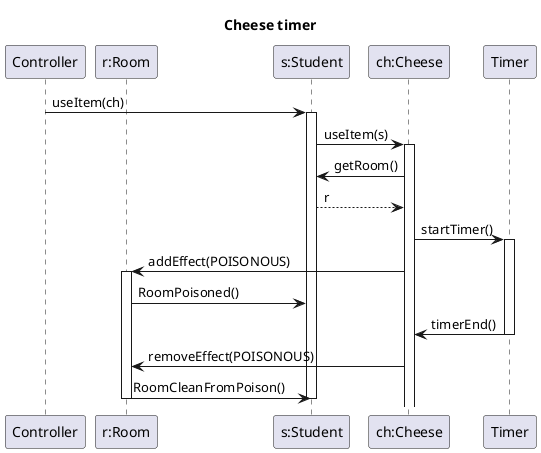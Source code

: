 @startuml hms

title Cheese timer
participant "Controller" as c
participant "r:Room" as r
participant "s:Student" as s
participant "ch:Cheese" as ch
participant "Timer"


c -> s : useItem(ch)
activate s
s -> ch : useItem(s)
activate ch
ch -> s : getRoom()
s --> ch : r
ch -> Timer : startTimer()
activate Timer
ch -> r : addEffect(POISONOUS)
activate r
r -> s : RoomPoisoned()
Timer -> ch : timerEnd()
deactivate Timer
ch -> r : removeEffect(POISONOUS)
r -> s : RoomCleanFromPoison()
deactivate r
deactivate s

@enduml